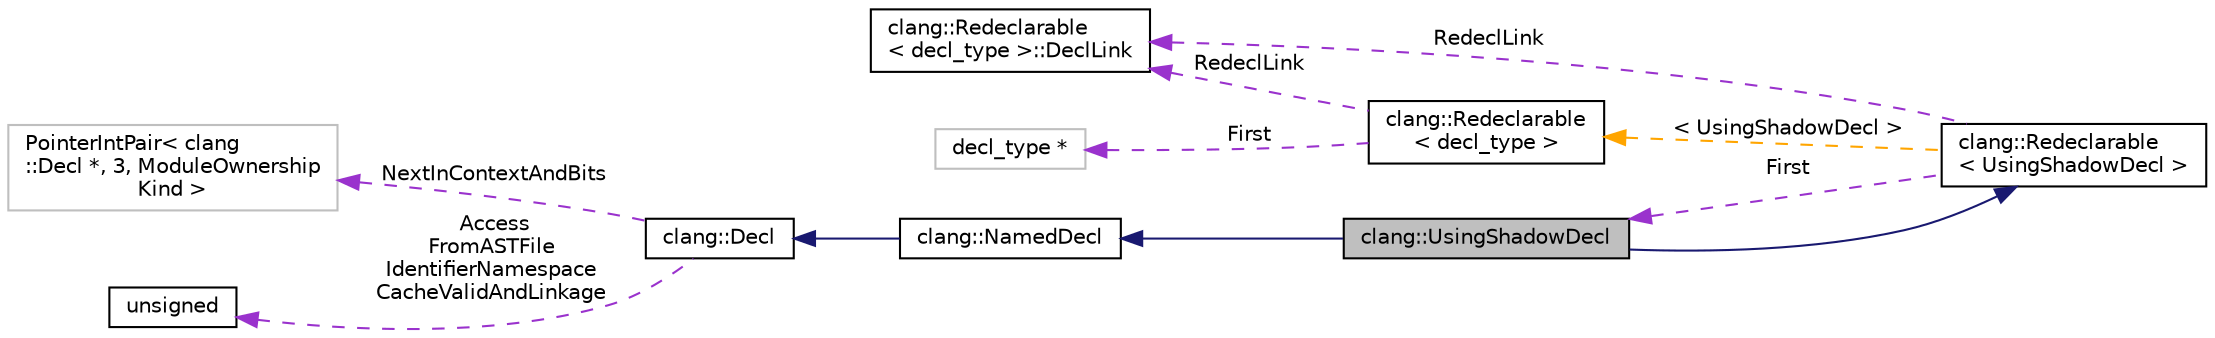 digraph "clang::UsingShadowDecl"
{
 // LATEX_PDF_SIZE
  bgcolor="transparent";
  edge [fontname="Helvetica",fontsize="10",labelfontname="Helvetica",labelfontsize="10"];
  node [fontname="Helvetica",fontsize="10",shape=record];
  rankdir="LR";
  Node1 [label="clang::UsingShadowDecl",height=0.2,width=0.4,color="black", fillcolor="grey75", style="filled", fontcolor="black",tooltip="Represents a shadow declaration implicitly introduced into a scope by a (resolved) using-declaration ..."];
  Node2 -> Node1 [dir="back",color="midnightblue",fontsize="10",style="solid",fontname="Helvetica"];
  Node2 [label="clang::NamedDecl",height=0.2,width=0.4,color="black",URL="$classclang_1_1NamedDecl.html",tooltip="This represents a decl that may have a name."];
  Node3 -> Node2 [dir="back",color="midnightblue",fontsize="10",style="solid",fontname="Helvetica"];
  Node3 [label="clang::Decl",height=0.2,width=0.4,color="black",URL="$classclang_1_1Decl.html",tooltip="Decl - This represents one declaration (or definition), e.g."];
  Node4 -> Node3 [dir="back",color="darkorchid3",fontsize="10",style="dashed",label=" NextInContextAndBits" ,fontname="Helvetica"];
  Node4 [label="PointerIntPair\< clang\l::Decl *, 3, ModuleOwnership\lKind \>",height=0.2,width=0.4,color="grey75",tooltip=" "];
  Node5 -> Node3 [dir="back",color="darkorchid3",fontsize="10",style="dashed",label=" Access\nFromASTFile\nIdentifierNamespace\nCacheValidAndLinkage" ,fontname="Helvetica"];
  Node5 [label="unsigned",height=0.2,width=0.4,color="black",URL="$classunsigned.html",tooltip=" "];
  Node6 -> Node1 [dir="back",color="midnightblue",fontsize="10",style="solid",fontname="Helvetica"];
  Node6 [label="clang::Redeclarable\l\< UsingShadowDecl \>",height=0.2,width=0.4,color="black",URL="$classclang_1_1Redeclarable.html",tooltip=" "];
  Node7 -> Node6 [dir="back",color="darkorchid3",fontsize="10",style="dashed",label=" RedeclLink" ,fontname="Helvetica"];
  Node7 [label="clang::Redeclarable\l\< decl_type \>::DeclLink",height=0.2,width=0.4,color="black",URL="$classclang_1_1Redeclarable_1_1DeclLink.html",tooltip=" "];
  Node1 -> Node6 [dir="back",color="darkorchid3",fontsize="10",style="dashed",label=" First" ,fontname="Helvetica"];
  Node8 -> Node6 [dir="back",color="orange",fontsize="10",style="dashed",label=" \< UsingShadowDecl \>" ,fontname="Helvetica"];
  Node8 [label="clang::Redeclarable\l\< decl_type \>",height=0.2,width=0.4,color="black",URL="$classclang_1_1Redeclarable.html",tooltip="Provides common interface for the Decls that can be redeclared."];
  Node7 -> Node8 [dir="back",color="darkorchid3",fontsize="10",style="dashed",label=" RedeclLink" ,fontname="Helvetica"];
  Node9 -> Node8 [dir="back",color="darkorchid3",fontsize="10",style="dashed",label=" First" ,fontname="Helvetica"];
  Node9 [label="decl_type *",height=0.2,width=0.4,color="grey75",tooltip=" "];
}
